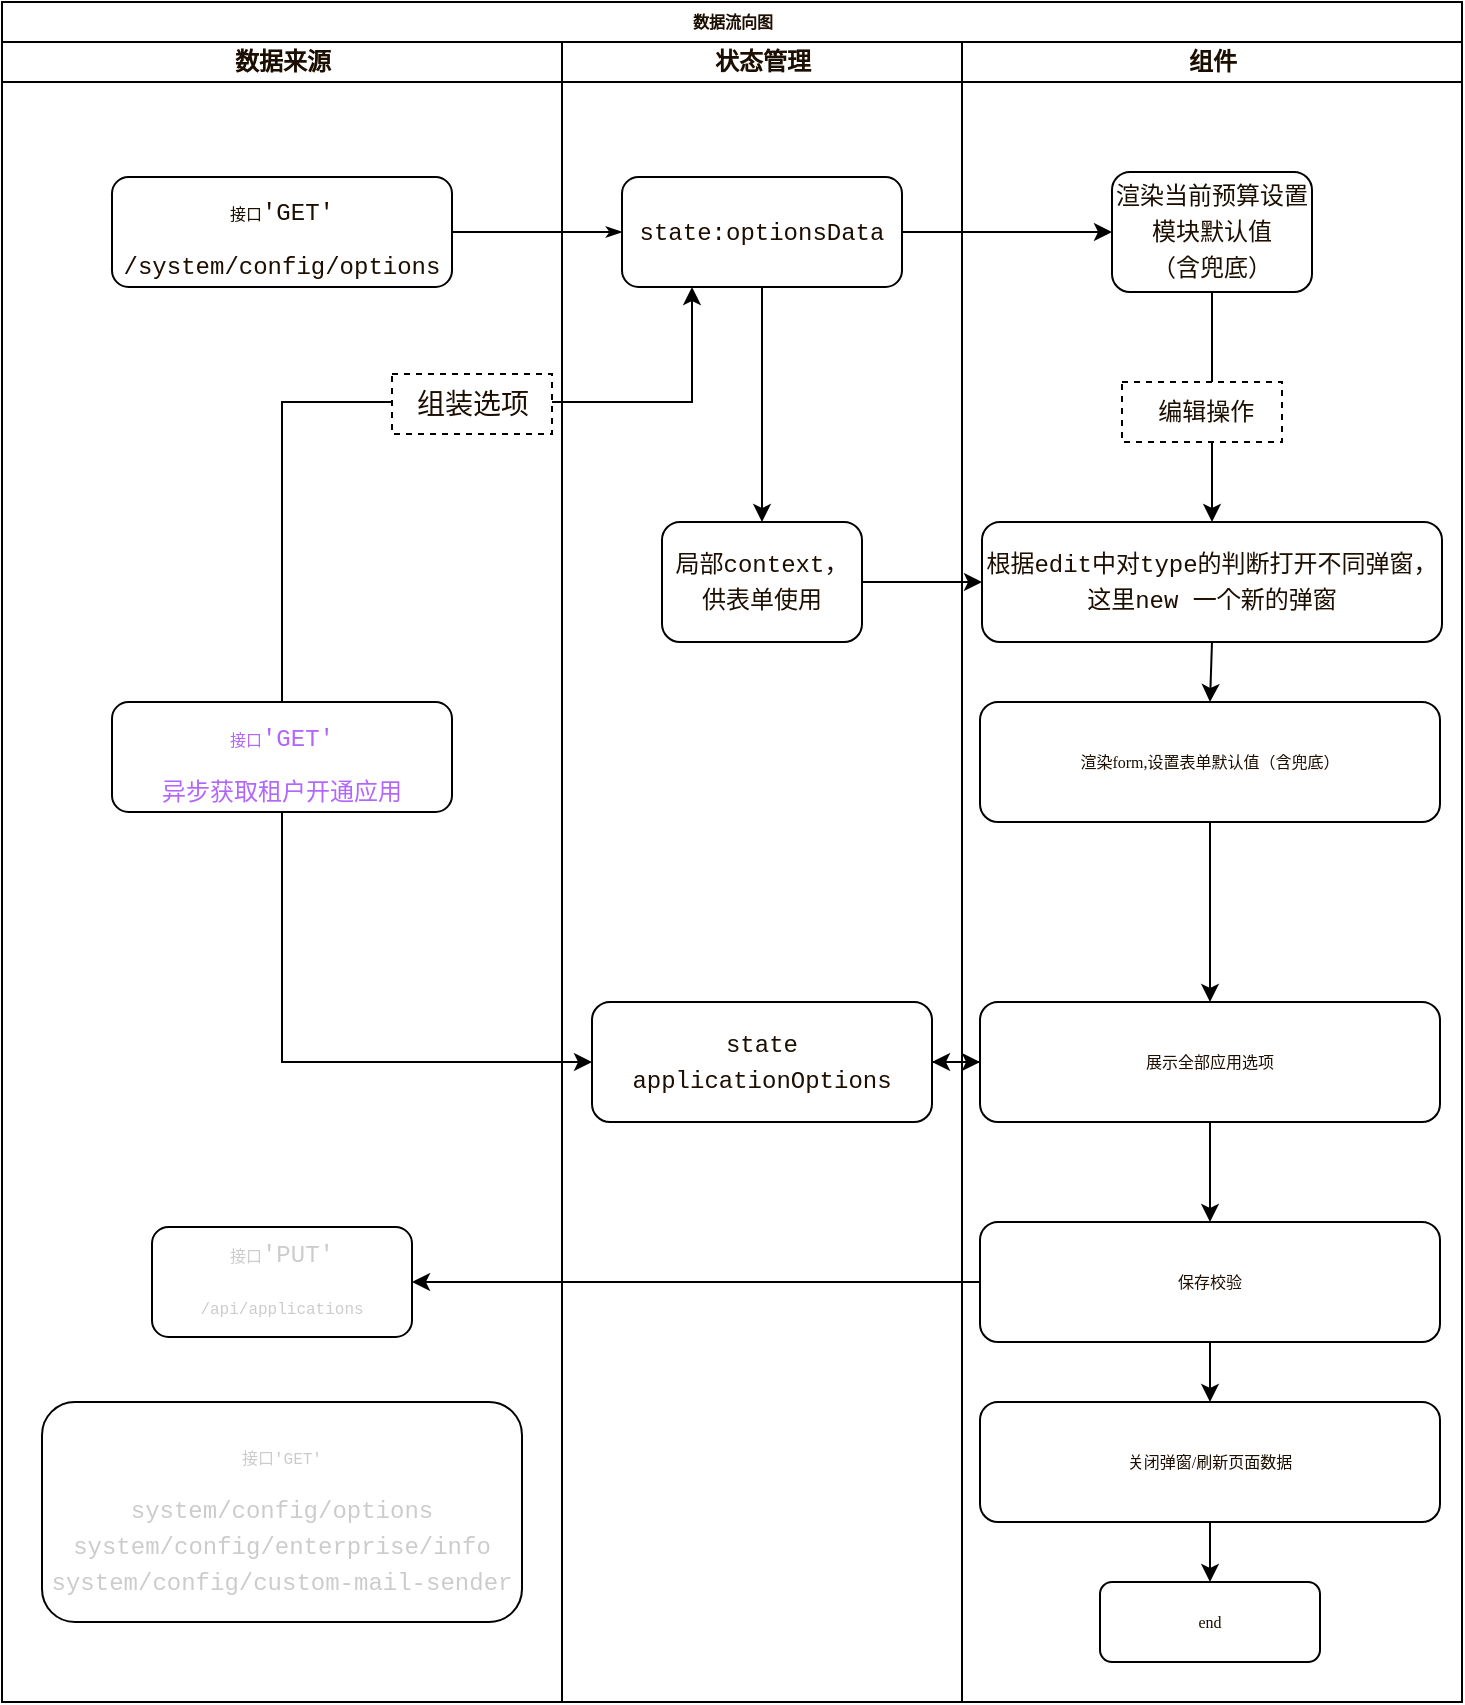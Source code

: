 <mxfile version="20.1.4" type="github">
  <diagram id="prtHgNgQTEPvFCAcTncT" name="Page-1">
    <mxGraphModel dx="946" dy="614" grid="1" gridSize="10" guides="1" tooltips="1" connect="1" arrows="1" fold="1" page="1" pageScale="1" pageWidth="827" pageHeight="1169" math="0" shadow="0">
      <root>
        <mxCell id="0" />
        <mxCell id="1" parent="0" />
        <mxCell id="de27Jn-yOiYLT7hn4Wbn-1" value="数据流向图" style="swimlane;html=1;childLayout=stackLayout;startSize=20;rounded=0;shadow=0;labelBackgroundColor=none;strokeWidth=1;fontFamily=Verdana;fontSize=8;align=center;fontColor=#1C0E00;" vertex="1" parent="1">
          <mxGeometry x="70" y="40" width="730" height="850" as="geometry" />
        </mxCell>
        <mxCell id="de27Jn-yOiYLT7hn4Wbn-2" value="数据来源" style="swimlane;html=1;startSize=20;fontColor=#1C0E00;labelBackgroundColor=none;" vertex="1" parent="de27Jn-yOiYLT7hn4Wbn-1">
          <mxGeometry y="20" width="280" height="830" as="geometry" />
        </mxCell>
        <mxCell id="de27Jn-yOiYLT7hn4Wbn-3" value="&lt;p style=&quot;line-height: 18px;&quot;&gt;&lt;font style=&quot;&quot; face=&quot;Menlo, Monaco, Courier New, monospace&quot;&gt;接口&lt;/font&gt;&lt;span style=&quot;font-family: Menlo, Monaco, &amp;quot;Courier New&amp;quot;, monospace; font-size: 12px;&quot;&gt;&#39;GET&#39;&lt;/span&gt;&lt;/p&gt;&lt;div style=&quot;font-family: Menlo, Monaco, &amp;quot;Courier New&amp;quot;, monospace; font-size: 12px; line-height: 18px;&quot;&gt;/system/config/options&lt;/div&gt;" style="rounded=1;whiteSpace=wrap;html=1;shadow=0;labelBackgroundColor=none;strokeWidth=1;fontFamily=Verdana;fontSize=8;align=center;fontColor=#1C0E00;" vertex="1" parent="de27Jn-yOiYLT7hn4Wbn-2">
          <mxGeometry x="55" y="67.5" width="170" height="55" as="geometry" />
        </mxCell>
        <mxCell id="de27Jn-yOiYLT7hn4Wbn-4" value="&lt;p style=&quot;line-height: 18px;&quot;&gt;&lt;font style=&quot;&quot; face=&quot;Menlo, Monaco, Courier New, monospace&quot;&gt;接口&lt;/font&gt;&lt;span style=&quot;font-family: Menlo, Monaco, &amp;quot;Courier New&amp;quot;, monospace; font-size: 12px;&quot;&gt;&#39;PUT&#39;&lt;/span&gt;&lt;/p&gt;&lt;p style=&quot;line-height: 18px;&quot;&gt;&lt;font style=&quot;&quot; face=&quot;Menlo, Monaco, Courier New, monospace&quot;&gt;/api/applications&lt;/font&gt;&lt;br&gt;&lt;/p&gt;" style="rounded=1;whiteSpace=wrap;html=1;shadow=0;labelBackgroundColor=none;strokeWidth=1;fontFamily=Verdana;fontSize=8;align=center;fontColor=#CCCCCC;" vertex="1" parent="de27Jn-yOiYLT7hn4Wbn-2">
          <mxGeometry x="75" y="592.5" width="130" height="55" as="geometry" />
        </mxCell>
        <mxCell id="de27Jn-yOiYLT7hn4Wbn-29" value="&lt;p style=&quot;line-height: 18px;&quot;&gt;&lt;font color=&quot;#b266ff&quot;&gt;&lt;font style=&quot;&quot; face=&quot;Menlo, Monaco, Courier New, monospace&quot;&gt;接口&lt;/font&gt;&lt;span style=&quot;font-family: Menlo, Monaco, &amp;quot;Courier New&amp;quot;, monospace; font-size: 12px;&quot;&gt;&#39;GET&#39;&lt;/span&gt;&lt;/font&gt;&lt;/p&gt;&lt;div style=&quot;font-family: Menlo, Monaco, &amp;quot;Courier New&amp;quot;, monospace; font-size: 12px; line-height: 18px;&quot;&gt;&lt;span style=&quot;&quot;&gt;&lt;font color=&quot;#b266ff&quot;&gt;异步获取租户开通应用&lt;/font&gt;&lt;/span&gt;&lt;/div&gt;" style="rounded=1;whiteSpace=wrap;html=1;shadow=0;labelBackgroundColor=none;strokeWidth=1;fontFamily=Verdana;fontSize=8;align=center;fontColor=#1C0E00;" vertex="1" parent="de27Jn-yOiYLT7hn4Wbn-2">
          <mxGeometry x="55" y="330" width="170" height="55" as="geometry" />
        </mxCell>
        <mxCell id="de27Jn-yOiYLT7hn4Wbn-52" value="&lt;p style=&quot;line-height: 18px;&quot;&gt;&lt;font face=&quot;Menlo, Monaco, Courier New, monospace&quot;&gt;接口&#39;GET&#39;&lt;br&gt;&lt;/font&gt;&lt;/p&gt;&lt;div style=&quot;font-family: Menlo, Monaco, &amp;quot;Courier New&amp;quot;, monospace; font-size: 12px; line-height: 18px;&quot;&gt;&lt;span style=&quot;&quot;&gt;system/config/options&lt;br&gt;&lt;/span&gt;&lt;div style=&quot;line-height: 18px;&quot;&gt;&lt;span style=&quot;&quot;&gt;system/config/enterprise/info&lt;/span&gt;&lt;/div&gt;&lt;div style=&quot;line-height: 18px;&quot;&gt;&lt;div style=&quot;line-height: 18px;&quot;&gt;&lt;span style=&quot;&quot;&gt;system/config/custom-mail-sender&lt;/span&gt;&lt;/div&gt;&lt;/div&gt;&lt;/div&gt;" style="rounded=1;whiteSpace=wrap;html=1;shadow=0;labelBackgroundColor=none;strokeWidth=1;fontFamily=Verdana;fontSize=8;align=center;fontColor=#CCCCCC;" vertex="1" parent="de27Jn-yOiYLT7hn4Wbn-2">
          <mxGeometry x="20" y="680" width="240" height="110" as="geometry" />
        </mxCell>
        <mxCell id="de27Jn-yOiYLT7hn4Wbn-5" style="edgeStyle=orthogonalEdgeStyle;rounded=1;html=1;labelBackgroundColor=none;startArrow=none;startFill=0;startSize=5;endArrow=classicThin;endFill=1;endSize=5;jettySize=auto;orthogonalLoop=1;strokeWidth=1;fontFamily=Verdana;fontSize=8;fontColor=#1C0E00;" edge="1" parent="de27Jn-yOiYLT7hn4Wbn-1" source="de27Jn-yOiYLT7hn4Wbn-3" target="de27Jn-yOiYLT7hn4Wbn-7">
          <mxGeometry relative="1" as="geometry" />
        </mxCell>
        <mxCell id="de27Jn-yOiYLT7hn4Wbn-6" value="状态管理" style="swimlane;html=1;startSize=20;fontColor=#1C0E00;labelBackgroundColor=none;" vertex="1" parent="de27Jn-yOiYLT7hn4Wbn-1">
          <mxGeometry x="280" y="20" width="200" height="830" as="geometry" />
        </mxCell>
        <mxCell id="de27Jn-yOiYLT7hn4Wbn-7" value="&lt;div style=&quot;font-family: Menlo, Monaco, &amp;quot;Courier New&amp;quot;, monospace; font-size: 12px; line-height: 18px;&quot;&gt;state:optionsData&lt;/div&gt;" style="rounded=1;whiteSpace=wrap;html=1;shadow=0;labelBackgroundColor=none;strokeWidth=1;fontFamily=Verdana;fontSize=8;align=center;fontColor=#1C0E00;" vertex="1" parent="de27Jn-yOiYLT7hn4Wbn-6">
          <mxGeometry x="30" y="67.5" width="140" height="55" as="geometry" />
        </mxCell>
        <mxCell id="de27Jn-yOiYLT7hn4Wbn-21" value="&lt;div style=&quot;font-family: Menlo, Monaco, &amp;quot;Courier New&amp;quot;, monospace; font-size: 12px; line-height: 18px;&quot;&gt;局部context，供表单使用&lt;/div&gt;" style="rounded=1;whiteSpace=wrap;html=1;shadow=0;labelBackgroundColor=none;strokeWidth=1;fontFamily=Verdana;fontSize=8;align=center;fontColor=#1C0E00;" vertex="1" parent="de27Jn-yOiYLT7hn4Wbn-6">
          <mxGeometry x="50" y="240" width="100" height="60" as="geometry" />
        </mxCell>
        <mxCell id="de27Jn-yOiYLT7hn4Wbn-23" value="" style="endArrow=classic;html=1;rounded=0;exitX=0.5;exitY=1;exitDx=0;exitDy=0;entryX=0.5;entryY=0;entryDx=0;entryDy=0;labelBackgroundColor=none;fontColor=#1C0E00;" edge="1" parent="de27Jn-yOiYLT7hn4Wbn-6" source="de27Jn-yOiYLT7hn4Wbn-7" target="de27Jn-yOiYLT7hn4Wbn-21">
          <mxGeometry width="50" height="50" relative="1" as="geometry">
            <mxPoint x="90" y="200" as="sourcePoint" />
            <mxPoint x="140" y="150" as="targetPoint" />
          </mxGeometry>
        </mxCell>
        <mxCell id="de27Jn-yOiYLT7hn4Wbn-32" value="&lt;div style=&quot;font-family: Menlo, Monaco, &amp;quot;Courier New&amp;quot;, monospace; font-size: 12px; line-height: 18px;&quot;&gt;state&lt;/div&gt;&lt;div style=&quot;font-family: Menlo, Monaco, &amp;quot;Courier New&amp;quot;, monospace; font-size: 12px; line-height: 18px;&quot;&gt;applicationOptions&lt;/div&gt;" style="rounded=1;whiteSpace=wrap;html=1;shadow=0;labelBackgroundColor=none;strokeWidth=1;fontFamily=Verdana;fontSize=8;align=center;fontColor=#1C0E00;" vertex="1" parent="de27Jn-yOiYLT7hn4Wbn-6">
          <mxGeometry x="15" y="480" width="170" height="60" as="geometry" />
        </mxCell>
        <mxCell id="de27Jn-yOiYLT7hn4Wbn-8" value="组件" style="swimlane;html=1;startSize=20;fontColor=#1C0E00;labelBackgroundColor=none;" vertex="1" parent="de27Jn-yOiYLT7hn4Wbn-1">
          <mxGeometry x="480" y="20" width="250" height="830" as="geometry" />
        </mxCell>
        <mxCell id="de27Jn-yOiYLT7hn4Wbn-9" value="&lt;div style=&quot;font-family: Menlo, Monaco, &amp;quot;Courier New&amp;quot;, monospace; font-size: 12px; line-height: 18px;&quot;&gt;&lt;div style=&quot;line-height: 18px;&quot;&gt;渲染当前预算设置模块默认值&lt;/div&gt;&lt;div style=&quot;line-height: 18px;&quot;&gt;（含兜底）&lt;/div&gt;&lt;/div&gt;" style="rounded=1;whiteSpace=wrap;html=1;shadow=0;labelBackgroundColor=none;strokeWidth=1;fontFamily=Verdana;fontSize=8;align=center;fontColor=#1C0E00;" vertex="1" parent="de27Jn-yOiYLT7hn4Wbn-8">
          <mxGeometry x="75" y="65" width="100" height="60" as="geometry" />
        </mxCell>
        <mxCell id="de27Jn-yOiYLT7hn4Wbn-11" value="&lt;div style=&quot;font-family: Menlo, Monaco, &amp;quot;Courier New&amp;quot;, monospace; font-size: 12px; line-height: 18px;&quot;&gt;根据edit中对type的判断打开不同弹窗，这里new 一个新的弹窗&lt;/div&gt;" style="rounded=1;whiteSpace=wrap;html=1;shadow=0;labelBackgroundColor=none;strokeWidth=1;fontFamily=Verdana;fontSize=8;align=center;fontColor=#1C0E00;" vertex="1" parent="de27Jn-yOiYLT7hn4Wbn-8">
          <mxGeometry x="10" y="240" width="230" height="60" as="geometry" />
        </mxCell>
        <mxCell id="de27Jn-yOiYLT7hn4Wbn-12" value="渲染form,设置表单默认值（含兜底）" style="rounded=1;whiteSpace=wrap;html=1;shadow=0;labelBackgroundColor=none;strokeWidth=1;fontFamily=Verdana;fontSize=8;align=center;fontColor=#1C0E00;" vertex="1" parent="de27Jn-yOiYLT7hn4Wbn-8">
          <mxGeometry x="9" y="330" width="230" height="60" as="geometry" />
        </mxCell>
        <mxCell id="de27Jn-yOiYLT7hn4Wbn-14" value="保存校验" style="rounded=1;whiteSpace=wrap;html=1;shadow=0;labelBackgroundColor=none;strokeWidth=1;fontFamily=Verdana;fontSize=8;align=center;fontColor=#1C0E00;" vertex="1" parent="de27Jn-yOiYLT7hn4Wbn-8">
          <mxGeometry x="9" y="590" width="230" height="60" as="geometry" />
        </mxCell>
        <mxCell id="de27Jn-yOiYLT7hn4Wbn-25" value="" style="endArrow=classic;html=1;rounded=0;exitX=0.5;exitY=1;exitDx=0;exitDy=0;labelBackgroundColor=none;fontColor=#1C0E00;" edge="1" parent="de27Jn-yOiYLT7hn4Wbn-8" source="de27Jn-yOiYLT7hn4Wbn-9" target="de27Jn-yOiYLT7hn4Wbn-11">
          <mxGeometry width="50" height="50" relative="1" as="geometry">
            <mxPoint x="110" y="180" as="sourcePoint" />
            <mxPoint x="160" y="130" as="targetPoint" />
          </mxGeometry>
        </mxCell>
        <mxCell id="de27Jn-yOiYLT7hn4Wbn-26" value="&amp;nbsp;编辑操作" style="text;html=1;align=center;verticalAlign=middle;resizable=0;points=[];autosize=1;strokeColor=default;fillColor=default;dashed=1;labelBackgroundColor=none;fontColor=#1C0E00;" vertex="1" parent="de27Jn-yOiYLT7hn4Wbn-8">
          <mxGeometry x="80" y="170" width="80" height="30" as="geometry" />
        </mxCell>
        <mxCell id="de27Jn-yOiYLT7hn4Wbn-27" value="" style="endArrow=classic;html=1;rounded=0;exitX=0.5;exitY=1;exitDx=0;exitDy=0;entryX=0.5;entryY=0;entryDx=0;entryDy=0;labelBackgroundColor=none;fontColor=#1C0E00;" edge="1" parent="de27Jn-yOiYLT7hn4Wbn-8" source="de27Jn-yOiYLT7hn4Wbn-11" target="de27Jn-yOiYLT7hn4Wbn-12">
          <mxGeometry width="50" height="50" relative="1" as="geometry">
            <mxPoint x="119.5" y="340" as="sourcePoint" />
            <mxPoint x="120" y="330" as="targetPoint" />
          </mxGeometry>
        </mxCell>
        <mxCell id="de27Jn-yOiYLT7hn4Wbn-34" value="展示全部应用选项" style="rounded=1;whiteSpace=wrap;html=1;shadow=0;labelBackgroundColor=none;strokeWidth=1;fontFamily=Verdana;fontSize=8;align=center;fontColor=#1C0E00;" vertex="1" parent="de27Jn-yOiYLT7hn4Wbn-8">
          <mxGeometry x="9" y="480" width="230" height="60" as="geometry" />
        </mxCell>
        <mxCell id="de27Jn-yOiYLT7hn4Wbn-38" value="" style="endArrow=classic;html=1;rounded=0;exitX=0.5;exitY=1;exitDx=0;exitDy=0;startArrow=none;labelBackgroundColor=none;fontColor=#1C0E00;" edge="1" parent="de27Jn-yOiYLT7hn4Wbn-8" source="de27Jn-yOiYLT7hn4Wbn-12" target="de27Jn-yOiYLT7hn4Wbn-34">
          <mxGeometry width="50" height="50" relative="1" as="geometry">
            <mxPoint x="124" y="444" as="sourcePoint" />
            <mxPoint x="130" y="410" as="targetPoint" />
          </mxGeometry>
        </mxCell>
        <mxCell id="de27Jn-yOiYLT7hn4Wbn-44" value="" style="endArrow=classic;html=1;rounded=0;exitX=0.5;exitY=1;exitDx=0;exitDy=0;entryX=0.5;entryY=0;entryDx=0;entryDy=0;labelBackgroundColor=none;fontColor=#1C0E00;" edge="1" parent="de27Jn-yOiYLT7hn4Wbn-8" source="de27Jn-yOiYLT7hn4Wbn-34" target="de27Jn-yOiYLT7hn4Wbn-14">
          <mxGeometry width="50" height="50" relative="1" as="geometry">
            <mxPoint x="100" y="730" as="sourcePoint" />
            <mxPoint x="150" y="680" as="targetPoint" />
          </mxGeometry>
        </mxCell>
        <mxCell id="de27Jn-yOiYLT7hn4Wbn-48" value="关闭弹窗/刷新页面数据" style="rounded=1;whiteSpace=wrap;html=1;shadow=0;labelBackgroundColor=none;strokeWidth=1;fontFamily=Verdana;fontSize=8;align=center;fontColor=#1C0E00;" vertex="1" parent="de27Jn-yOiYLT7hn4Wbn-8">
          <mxGeometry x="9" y="680" width="230" height="60" as="geometry" />
        </mxCell>
        <mxCell id="de27Jn-yOiYLT7hn4Wbn-49" value="end" style="rounded=1;whiteSpace=wrap;html=1;shadow=0;labelBackgroundColor=none;strokeWidth=1;fontFamily=Verdana;fontSize=8;align=center;fontColor=#1C0E00;" vertex="1" parent="de27Jn-yOiYLT7hn4Wbn-8">
          <mxGeometry x="69" y="770" width="110" height="40" as="geometry" />
        </mxCell>
        <mxCell id="de27Jn-yOiYLT7hn4Wbn-50" value="" style="endArrow=classic;html=1;rounded=0;exitX=0.5;exitY=1;exitDx=0;exitDy=0;labelBackgroundColor=none;fontColor=#1C0E00;" edge="1" parent="de27Jn-yOiYLT7hn4Wbn-8" source="de27Jn-yOiYLT7hn4Wbn-14" target="de27Jn-yOiYLT7hn4Wbn-48">
          <mxGeometry width="50" height="50" relative="1" as="geometry">
            <mxPoint x="80" y="660" as="sourcePoint" />
            <mxPoint x="-340" y="740" as="targetPoint" />
          </mxGeometry>
        </mxCell>
        <mxCell id="de27Jn-yOiYLT7hn4Wbn-54" value="" style="endArrow=classic;html=1;rounded=0;exitX=0.5;exitY=1;exitDx=0;exitDy=0;entryX=0.5;entryY=0;entryDx=0;entryDy=0;labelBackgroundColor=none;fontColor=#1C0E00;" edge="1" parent="de27Jn-yOiYLT7hn4Wbn-8" source="de27Jn-yOiYLT7hn4Wbn-48" target="de27Jn-yOiYLT7hn4Wbn-49">
          <mxGeometry width="50" height="50" relative="1" as="geometry">
            <mxPoint x="90" y="800" as="sourcePoint" />
            <mxPoint x="140" y="750" as="targetPoint" />
          </mxGeometry>
        </mxCell>
        <mxCell id="de27Jn-yOiYLT7hn4Wbn-24" value="" style="endArrow=classic;html=1;rounded=0;exitX=1;exitY=0.5;exitDx=0;exitDy=0;entryX=0;entryY=0.5;entryDx=0;entryDy=0;labelBackgroundColor=none;fontColor=#1C0E00;" edge="1" parent="de27Jn-yOiYLT7hn4Wbn-1" source="de27Jn-yOiYLT7hn4Wbn-21" target="de27Jn-yOiYLT7hn4Wbn-11">
          <mxGeometry width="50" height="50" relative="1" as="geometry">
            <mxPoint x="320" y="280" as="sourcePoint" />
            <mxPoint x="370" y="230" as="targetPoint" />
          </mxGeometry>
        </mxCell>
        <mxCell id="de27Jn-yOiYLT7hn4Wbn-33" value="" style="endArrow=classic;html=1;rounded=0;exitX=0.5;exitY=1;exitDx=0;exitDy=0;entryX=0;entryY=0.5;entryDx=0;entryDy=0;labelBackgroundColor=none;fontColor=#1C0E00;" edge="1" parent="de27Jn-yOiYLT7hn4Wbn-1" source="de27Jn-yOiYLT7hn4Wbn-29" target="de27Jn-yOiYLT7hn4Wbn-32">
          <mxGeometry width="50" height="50" relative="1" as="geometry">
            <mxPoint x="320" y="500" as="sourcePoint" />
            <mxPoint x="370" y="450" as="targetPoint" />
            <Array as="points">
              <mxPoint x="140" y="530" />
            </Array>
          </mxGeometry>
        </mxCell>
        <mxCell id="de27Jn-yOiYLT7hn4Wbn-42" value="" style="endArrow=classic;html=1;rounded=0;exitX=1;exitY=0.5;exitDx=0;exitDy=0;entryX=0;entryY=0.5;entryDx=0;entryDy=0;labelBackgroundColor=none;fontColor=#1C0E00;" edge="1" parent="de27Jn-yOiYLT7hn4Wbn-1" source="de27Jn-yOiYLT7hn4Wbn-32" target="de27Jn-yOiYLT7hn4Wbn-34">
          <mxGeometry width="50" height="50" relative="1" as="geometry">
            <mxPoint x="350" y="590" as="sourcePoint" />
            <mxPoint x="400" y="540" as="targetPoint" />
          </mxGeometry>
        </mxCell>
        <mxCell id="de27Jn-yOiYLT7hn4Wbn-51" value="" style="endArrow=classic;html=1;rounded=0;exitX=0;exitY=0.5;exitDx=0;exitDy=0;entryX=1;entryY=0.5;entryDx=0;entryDy=0;labelBackgroundColor=none;fontColor=#1C0E00;" edge="1" parent="de27Jn-yOiYLT7hn4Wbn-1" source="de27Jn-yOiYLT7hn4Wbn-14" target="de27Jn-yOiYLT7hn4Wbn-4">
          <mxGeometry width="50" height="50" relative="1" as="geometry">
            <mxPoint x="300" y="690" as="sourcePoint" />
            <mxPoint x="350" y="640" as="targetPoint" />
          </mxGeometry>
        </mxCell>
        <mxCell id="de27Jn-yOiYLT7hn4Wbn-55" value="" style="edgeStyle=orthogonalEdgeStyle;rounded=0;orthogonalLoop=1;jettySize=auto;html=1;labelBackgroundColor=none;fontColor=#1C0E00;" edge="1" parent="de27Jn-yOiYLT7hn4Wbn-1" source="de27Jn-yOiYLT7hn4Wbn-34" target="de27Jn-yOiYLT7hn4Wbn-32">
          <mxGeometry relative="1" as="geometry" />
        </mxCell>
        <mxCell id="de27Jn-yOiYLT7hn4Wbn-59" value="" style="endArrow=classic;html=1;rounded=0;labelBackgroundColor=none;fontSize=14;fontColor=#1C0E00;entryX=0.25;entryY=1;entryDx=0;entryDy=0;" edge="1" parent="de27Jn-yOiYLT7hn4Wbn-1" source="de27Jn-yOiYLT7hn4Wbn-29" target="de27Jn-yOiYLT7hn4Wbn-7">
          <mxGeometry width="50" height="50" relative="1" as="geometry">
            <mxPoint x="150" y="330" as="sourcePoint" />
            <mxPoint x="200" y="280" as="targetPoint" />
            <Array as="points">
              <mxPoint x="140" y="200" />
              <mxPoint x="345" y="200" />
            </Array>
          </mxGeometry>
        </mxCell>
        <mxCell id="de27Jn-yOiYLT7hn4Wbn-62" value="" style="endArrow=classic;html=1;rounded=0;labelBackgroundColor=none;fontSize=14;fontColor=#1C0E00;exitX=1;exitY=0.5;exitDx=0;exitDy=0;entryX=0;entryY=0.5;entryDx=0;entryDy=0;" edge="1" parent="de27Jn-yOiYLT7hn4Wbn-1" source="de27Jn-yOiYLT7hn4Wbn-7" target="de27Jn-yOiYLT7hn4Wbn-9">
          <mxGeometry width="50" height="50" relative="1" as="geometry">
            <mxPoint x="380" y="280" as="sourcePoint" />
            <mxPoint x="430" y="230" as="targetPoint" />
          </mxGeometry>
        </mxCell>
        <mxCell id="de27Jn-yOiYLT7hn4Wbn-58" value="组装选项" style="text;html=1;align=center;verticalAlign=middle;resizable=0;points=[];autosize=1;strokeColor=default;fillColor=default;fontSize=14;fontColor=#1C0E00;dashed=1;" vertex="1" parent="1">
          <mxGeometry x="265" y="226" width="80" height="30" as="geometry" />
        </mxCell>
      </root>
    </mxGraphModel>
  </diagram>
</mxfile>
